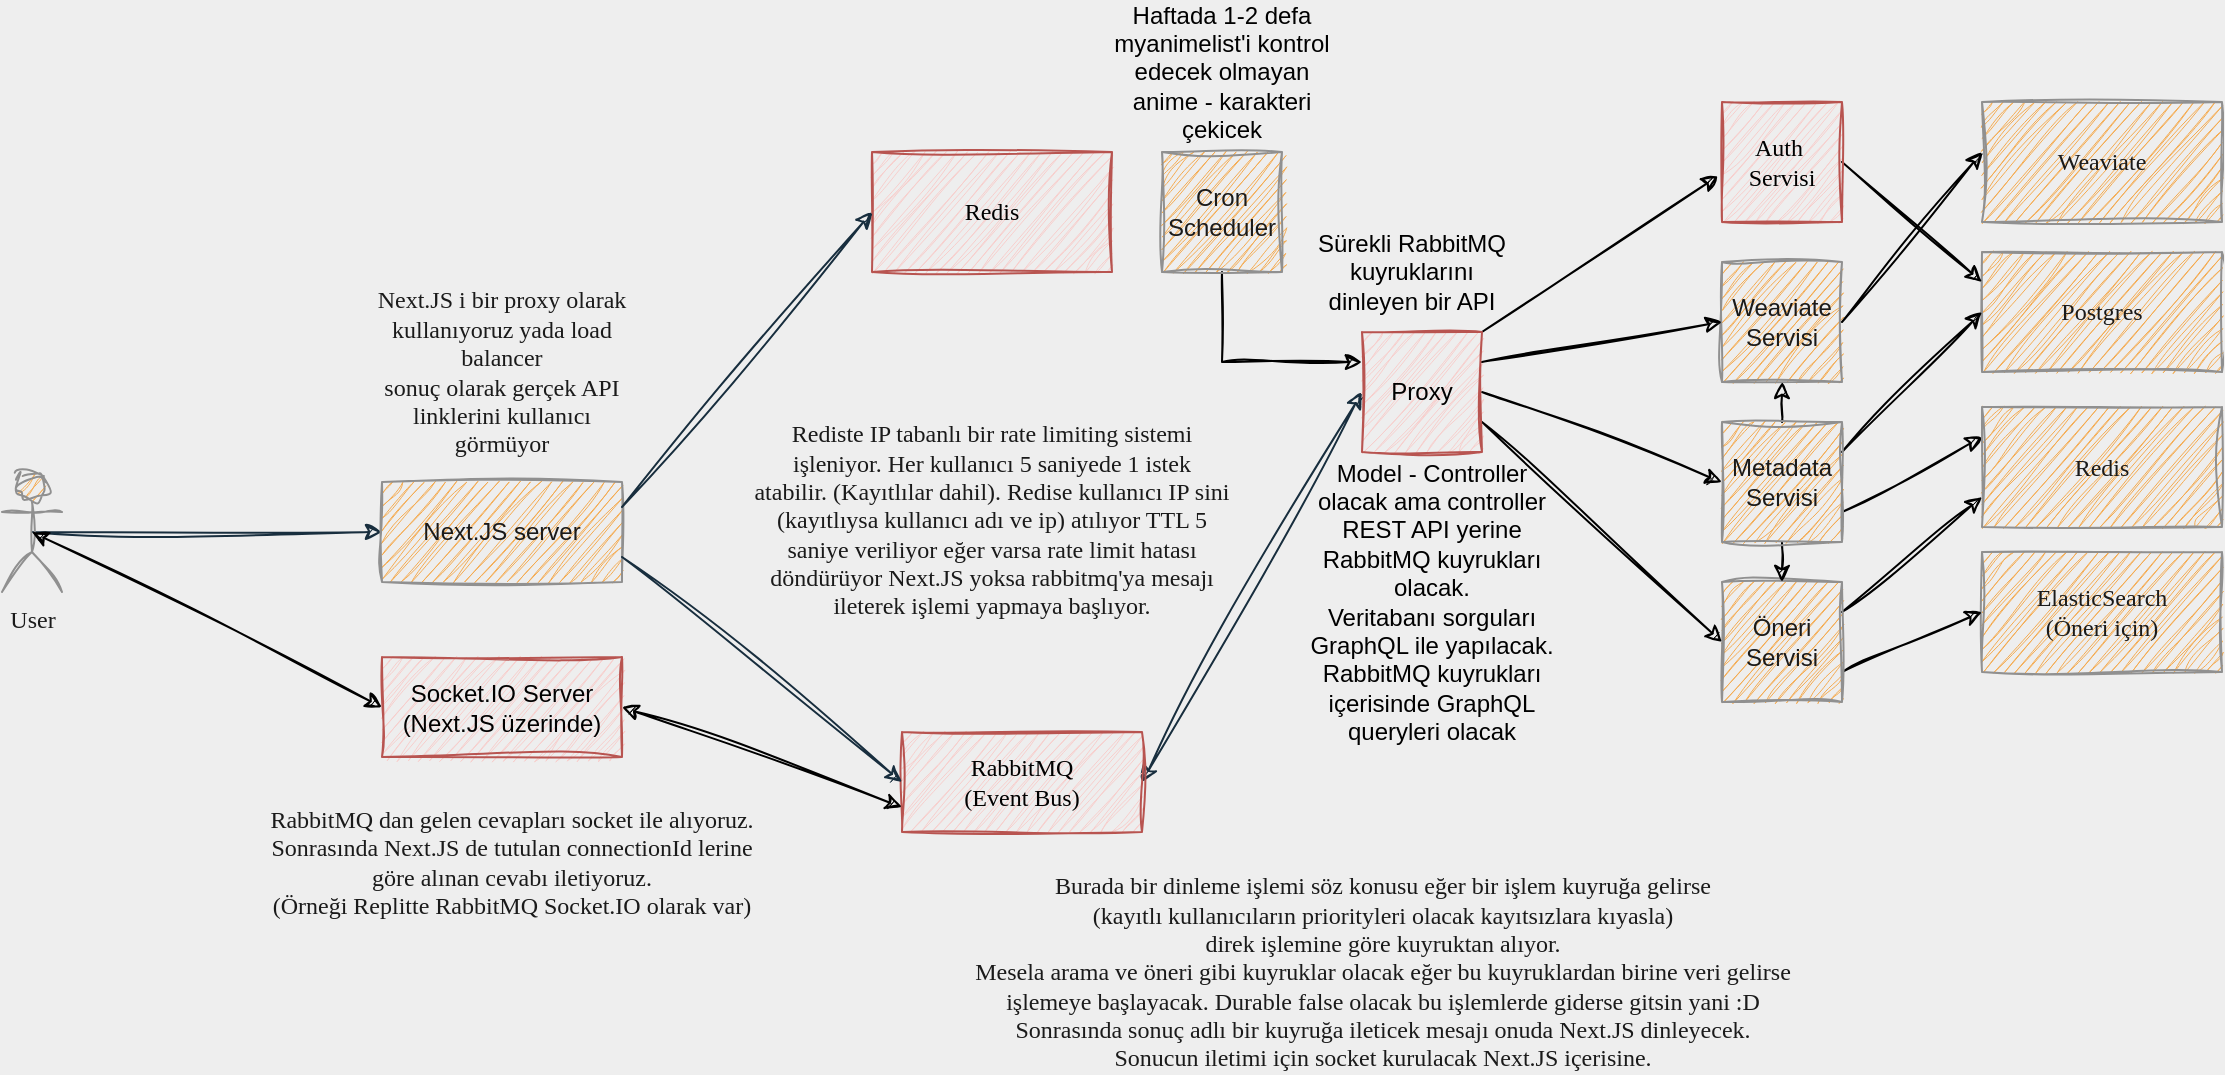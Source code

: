 <mxfile version="21.2.8" type="device">
  <diagram id="kgpKYQtTHZ0yAKxKKP6v" name="Page-1">
    <mxGraphModel dx="1418" dy="828" grid="1" gridSize="10" guides="1" tooltips="1" connect="1" arrows="1" fold="1" page="1" pageScale="1" pageWidth="1169" pageHeight="827" background="#EEEEEE" math="0" shadow="0">
      <root>
        <mxCell id="0" />
        <mxCell id="1" parent="0" />
        <mxCell id="M_09jMNXLI7s4cToKNkC-3" value="" style="edgeStyle=orthogonalEdgeStyle;rounded=0;orthogonalLoop=1;jettySize=auto;html=1;exitX=0.5;exitY=0.5;exitDx=0;exitDy=0;exitPerimeter=0;entryX=0;entryY=0.5;entryDx=0;entryDy=0;sketch=1;strokeColor=#182E3E;labelBackgroundColor=#EEEEEE;fontColor=#1A1A1A;curveFitting=1;jiggle=2;" parent="1" source="M_09jMNXLI7s4cToKNkC-1" target="M_09jMNXLI7s4cToKNkC-4" edge="1">
          <mxGeometry relative="1" as="geometry">
            <mxPoint x="240" y="406" as="targetPoint" />
          </mxGeometry>
        </mxCell>
        <mxCell id="M_09jMNXLI7s4cToKNkC-1" value="&lt;font face=&quot;Comic Sans MS&quot;&gt;User&lt;/font&gt;" style="shape=umlActor;verticalLabelPosition=bottom;verticalAlign=top;html=1;outlineConnect=0;sketch=1;fillColor=#F5AB50;strokeColor=#909090;fontColor=#1A1A1A;curveFitting=1;jiggle=2;" parent="1" vertex="1">
          <mxGeometry x="30" y="380" width="30" height="60" as="geometry" />
        </mxCell>
        <mxCell id="M_09jMNXLI7s4cToKNkC-17" value="Weaviate" style="rounded=0;whiteSpace=wrap;html=1;sketch=1;fontFamily=Comic Sans MS;fillColor=#F5AB50;strokeColor=#909090;fontColor=#1A1A1A;curveFitting=1;jiggle=2;" parent="1" vertex="1">
          <mxGeometry x="1020" y="195" width="120" height="60" as="geometry" />
        </mxCell>
        <mxCell id="M_09jMNXLI7s4cToKNkC-18" value="Postgres" style="rounded=0;whiteSpace=wrap;html=1;sketch=1;fontFamily=Comic Sans MS;fillColor=#F5AB50;strokeColor=#909090;fontColor=#1A1A1A;perimeterSpacing=0;curveFitting=1;jiggle=2;" parent="1" vertex="1">
          <mxGeometry x="1020" y="270" width="120" height="60" as="geometry" />
        </mxCell>
        <mxCell id="yBWRRIaOGQS2dnX0NuC0-2" style="rounded=0;orthogonalLoop=1;jettySize=auto;html=1;exitX=1;exitY=0.5;exitDx=0;exitDy=0;entryX=0;entryY=0.25;entryDx=0;entryDy=0;sketch=1;curveFitting=1;jiggle=2;" parent="1" source="M_09jMNXLI7s4cToKNkC-33" target="M_09jMNXLI7s4cToKNkC-18" edge="1">
          <mxGeometry relative="1" as="geometry" />
        </mxCell>
        <mxCell id="M_09jMNXLI7s4cToKNkC-33" value="Auth&amp;nbsp;&lt;br&gt;Servisi" style="rounded=0;whiteSpace=wrap;html=1;sketch=1;fontFamily=Comic Sans MS;fillColor=#f8cecc;strokeColor=#b85450;curveFitting=1;jiggle=2;" parent="1" vertex="1">
          <mxGeometry x="890" y="195" width="60" height="60" as="geometry" />
        </mxCell>
        <mxCell id="M_09jMNXLI7s4cToKNkC-37" value="" style="group;fontColor=#1A1A1A;sketch=1;curveFitting=1;jiggle=2;" parent="1" vertex="1" connectable="0">
          <mxGeometry x="220" y="320" width="130" height="115" as="geometry" />
        </mxCell>
        <mxCell id="M_09jMNXLI7s4cToKNkC-4" value="Next.JS server" style="rounded=0;whiteSpace=wrap;html=1;sketch=1;fillColor=#F5AB50;strokeColor=#909090;fontColor=#1A1A1A;curveFitting=1;jiggle=2;" parent="M_09jMNXLI7s4cToKNkC-37" vertex="1">
          <mxGeometry y="65" width="120" height="50" as="geometry" />
        </mxCell>
        <mxCell id="M_09jMNXLI7s4cToKNkC-5" value="&lt;font face=&quot;Comic Sans MS&quot;&gt;Next.JS i bir proxy olarak kullanıyoruz yada load balancer&lt;br&gt;sonuç olarak gerçek API linklerini kullanıcı görmüyor&lt;/font&gt;" style="text;html=1;strokeColor=none;fillColor=none;align=center;verticalAlign=middle;whiteSpace=wrap;rounded=0;sketch=1;fontColor=#1A1A1A;curveFitting=1;jiggle=2;" parent="M_09jMNXLI7s4cToKNkC-37" vertex="1">
          <mxGeometry x="-5" width="130" height="20" as="geometry" />
        </mxCell>
        <mxCell id="M_09jMNXLI7s4cToKNkC-56" style="edgeStyle=none;rounded=0;sketch=1;orthogonalLoop=1;jettySize=auto;html=1;exitX=1;exitY=0.5;exitDx=0;exitDy=0;entryX=0;entryY=0.5;entryDx=0;entryDy=0;startArrow=classic;startFill=1;endArrow=classic;endFill=1;fontFamily=Comic Sans MS;strokeColor=#182E3E;labelBackgroundColor=#EEEEEE;fontColor=#1A1A1A;curveFitting=1;jiggle=2;" parent="1" source="M_09jMNXLI7s4cToKNkC-42" target="M_09jMNXLI7s4cToKNkC-8" edge="1">
          <mxGeometry relative="1" as="geometry" />
        </mxCell>
        <mxCell id="M_09jMNXLI7s4cToKNkC-42" value="RabbitMQ&lt;br&gt;(Event Bus)" style="rounded=0;whiteSpace=wrap;html=1;sketch=1;fontFamily=Comic Sans MS;strokeColor=#b85450;fillColor=#f8cecc;curveFitting=1;jiggle=2;" parent="1" vertex="1">
          <mxGeometry x="480" y="510" width="120" height="50" as="geometry" />
        </mxCell>
        <mxCell id="M_09jMNXLI7s4cToKNkC-43" style="edgeStyle=none;rounded=0;sketch=1;orthogonalLoop=1;jettySize=auto;html=1;exitX=1;exitY=0.75;exitDx=0;exitDy=0;entryX=0;entryY=0.5;entryDx=0;entryDy=0;startArrow=none;startFill=0;endArrow=classic;endFill=1;fontFamily=Comic Sans MS;strokeColor=#182E3E;labelBackgroundColor=#EEEEEE;fontColor=#1A1A1A;curveFitting=1;jiggle=2;" parent="1" source="M_09jMNXLI7s4cToKNkC-4" target="M_09jMNXLI7s4cToKNkC-42" edge="1">
          <mxGeometry relative="1" as="geometry" />
        </mxCell>
        <mxCell id="M_09jMNXLI7s4cToKNkC-47" value="Redis" style="rounded=0;whiteSpace=wrap;html=1;sketch=1;fontFamily=Comic Sans MS;strokeColor=#b85450;fillColor=#f8cecc;curveFitting=1;jiggle=2;" parent="1" vertex="1">
          <mxGeometry x="465" y="220" width="120" height="60" as="geometry" />
        </mxCell>
        <mxCell id="M_09jMNXLI7s4cToKNkC-48" style="edgeStyle=none;rounded=0;sketch=1;orthogonalLoop=1;jettySize=auto;html=1;exitX=1;exitY=0.25;exitDx=0;exitDy=0;entryX=0;entryY=0.5;entryDx=0;entryDy=0;startArrow=none;startFill=0;endArrow=classic;endFill=1;fontFamily=Comic Sans MS;strokeColor=#182E3E;labelBackgroundColor=#EEEEEE;fontColor=#1A1A1A;curveFitting=1;jiggle=2;" parent="1" source="M_09jMNXLI7s4cToKNkC-4" target="M_09jMNXLI7s4cToKNkC-47" edge="1">
          <mxGeometry relative="1" as="geometry" />
        </mxCell>
        <mxCell id="M_09jMNXLI7s4cToKNkC-49" value="Rediste IP tabanlı bir rate limiting sistemi işleniyor. Her kullanıcı 5 saniyede 1 istek atabilir. (Kayıtlılar dahil). Redise kullanıcı IP sini (kayıtlıysa kullanıcı adı ve ip) atılıyor TTL 5 saniye veriliyor eğer varsa rate limit hatası döndürüyor Next.JS yoksa rabbitmq&#39;ya mesajı ileterek işlemi yapmaya başlıyor." style="text;html=1;strokeColor=none;fillColor=none;align=center;verticalAlign=middle;whiteSpace=wrap;rounded=0;sketch=1;fontFamily=Comic Sans MS;fontColor=#1A1A1A;curveFitting=1;jiggle=2;" parent="1" vertex="1">
          <mxGeometry x="405" y="394" width="240" height="20" as="geometry" />
        </mxCell>
        <mxCell id="M_09jMNXLI7s4cToKNkC-50" value="Redis" style="rounded=0;whiteSpace=wrap;html=1;sketch=1;fontFamily=Comic Sans MS;fillColor=#F5AB50;strokeColor=#909090;fontColor=#1A1A1A;curveFitting=1;jiggle=2;" parent="1" vertex="1">
          <mxGeometry x="1020" y="347.5" width="120" height="60" as="geometry" />
        </mxCell>
        <mxCell id="M_09jMNXLI7s4cToKNkC-59" value="Burada bir dinleme işlemi söz konusu eğer bir işlem kuyruğa gelirse &lt;br&gt;(kayıtlı kullanıcıların priorityleri olacak kayıtsızlara kıyasla) &lt;br&gt;direk işlemine göre kuyruktan alıyor.&lt;br&gt;Mesela arama ve öneri gibi kuyruklar olacak eğer bu kuyruklardan birine veri gelirse&lt;br&gt;işlemeye başlayacak. Durable false olacak bu işlemlerde giderse gitsin yani :D&lt;br&gt;Sonrasında sonuç adlı bir kuyruğa ileticek mesajı onuda Next.JS dinleyecek.&lt;br&gt;Sonucun iletimi için socket kurulacak Next.JS içerisine." style="text;html=1;align=center;verticalAlign=middle;resizable=0;points=[];autosize=1;fontFamily=Comic Sans MS;fontColor=#1A1A1A;sketch=1;curveFitting=1;jiggle=2;" parent="1" vertex="1">
          <mxGeometry x="480" y="580" width="480" height="100" as="geometry" />
        </mxCell>
        <mxCell id="WXk-GBFLFZgi00nkP3pm-2" value="ElasticSearch&lt;br&gt;(Öneri için)" style="rounded=0;whiteSpace=wrap;html=1;sketch=1;fontFamily=Comic Sans MS;fillColor=#F5AB50;strokeColor=#909090;fontColor=#1A1A1A;curveFitting=1;jiggle=2;" parent="1" vertex="1">
          <mxGeometry x="1020" y="420" width="120" height="60" as="geometry" />
        </mxCell>
        <mxCell id="WXk-GBFLFZgi00nkP3pm-8" value="" style="group;fontColor=#1A1A1A;sketch=1;curveFitting=1;jiggle=2;" parent="1" vertex="1" connectable="0">
          <mxGeometry x="220" y="407.5" width="130" height="115" as="geometry" />
        </mxCell>
        <mxCell id="WXk-GBFLFZgi00nkP3pm-9" value="Socket.IO Server&lt;br&gt;(Next.JS üzerinde)" style="rounded=0;whiteSpace=wrap;html=1;sketch=1;fillColor=#f8cecc;strokeColor=#b85450;curveFitting=1;jiggle=2;" parent="WXk-GBFLFZgi00nkP3pm-8" vertex="1">
          <mxGeometry y="65" width="120" height="50" as="geometry" />
        </mxCell>
        <mxCell id="WXk-GBFLFZgi00nkP3pm-10" value="&lt;font face=&quot;Comic Sans MS&quot;&gt;RabbitMQ dan gelen cevapları socket ile alıyoruz.&lt;br&gt;Sonrasında Next.JS de tutulan connectionId lerine göre alınan cevabı iletiyoruz.&lt;br&gt;(Örneği Replitte RabbitMQ Socket.IO olarak var)&lt;br&gt;&lt;/font&gt;" style="text;html=1;strokeColor=none;fillColor=none;align=center;verticalAlign=middle;whiteSpace=wrap;rounded=0;sketch=1;fontColor=#1A1A1A;curveFitting=1;jiggle=2;" parent="1" vertex="1">
          <mxGeometry x="155" y="560" width="260" height="30" as="geometry" />
        </mxCell>
        <mxCell id="WXk-GBFLFZgi00nkP3pm-11" style="edgeStyle=none;rounded=0;sketch=1;orthogonalLoop=1;jettySize=auto;html=1;exitX=1;exitY=0.5;exitDx=0;exitDy=0;entryX=0;entryY=0.75;entryDx=0;entryDy=0;startArrow=classic;startFill=1;curveFitting=1;jiggle=2;" parent="1" source="WXk-GBFLFZgi00nkP3pm-9" target="M_09jMNXLI7s4cToKNkC-42" edge="1">
          <mxGeometry relative="1" as="geometry" />
        </mxCell>
        <mxCell id="WXk-GBFLFZgi00nkP3pm-12" style="edgeStyle=none;rounded=0;sketch=1;orthogonalLoop=1;jettySize=auto;html=1;exitX=0;exitY=0.5;exitDx=0;exitDy=0;entryX=0.5;entryY=0.5;entryDx=0;entryDy=0;entryPerimeter=0;startArrow=classic;startFill=1;curveFitting=1;jiggle=2;" parent="1" source="WXk-GBFLFZgi00nkP3pm-9" target="M_09jMNXLI7s4cToKNkC-1" edge="1">
          <mxGeometry relative="1" as="geometry" />
        </mxCell>
        <mxCell id="TViEMG7VJ6Dzpf8J0BUW-26" style="edgeStyle=none;rounded=0;sketch=1;orthogonalLoop=1;jettySize=auto;html=1;exitX=1;exitY=0.75;exitDx=0;exitDy=0;entryX=0;entryY=0.5;entryDx=0;entryDy=0;startArrow=none;startFill=0;curveFitting=1;jiggle=2;" parent="1" source="TViEMG7VJ6Dzpf8J0BUW-16" target="WXk-GBFLFZgi00nkP3pm-2" edge="1">
          <mxGeometry relative="1" as="geometry" />
        </mxCell>
        <mxCell id="TViEMG7VJ6Dzpf8J0BUW-27" style="edgeStyle=none;rounded=0;sketch=1;orthogonalLoop=1;jettySize=auto;html=1;exitX=1;exitY=0.25;exitDx=0;exitDy=0;entryX=0;entryY=0.75;entryDx=0;entryDy=0;startArrow=none;startFill=0;curveFitting=1;jiggle=2;" parent="1" source="TViEMG7VJ6Dzpf8J0BUW-16" target="M_09jMNXLI7s4cToKNkC-50" edge="1">
          <mxGeometry relative="1" as="geometry" />
        </mxCell>
        <mxCell id="TViEMG7VJ6Dzpf8J0BUW-16" value="Öneri&lt;br&gt;Servisi" style="rounded=0;whiteSpace=wrap;html=1;sketch=1;fillColor=#F5AB50;strokeColor=#909090;fontColor=#1A1A1A;curveFitting=1;jiggle=2;" parent="1" vertex="1">
          <mxGeometry x="890" y="435" width="60" height="60" as="geometry" />
        </mxCell>
        <mxCell id="TViEMG7VJ6Dzpf8J0BUW-25" style="edgeStyle=none;rounded=0;sketch=1;orthogonalLoop=1;jettySize=auto;html=1;exitX=1;exitY=0.5;exitDx=0;exitDy=0;entryX=0;entryY=0.5;entryDx=0;entryDy=0;startArrow=none;startFill=0;curveFitting=1;jiggle=2;" parent="1" source="TViEMG7VJ6Dzpf8J0BUW-17" edge="1">
          <mxGeometry relative="1" as="geometry">
            <mxPoint x="1020" y="220" as="targetPoint" />
          </mxGeometry>
        </mxCell>
        <mxCell id="TViEMG7VJ6Dzpf8J0BUW-17" value="Weaviate&lt;br&gt;Servisi" style="rounded=0;whiteSpace=wrap;html=1;sketch=1;fillColor=#F5AB50;strokeColor=#909090;fontColor=#1A1A1A;curveFitting=1;jiggle=2;" parent="1" vertex="1">
          <mxGeometry x="890" y="275" width="60" height="60" as="geometry" />
        </mxCell>
        <mxCell id="TViEMG7VJ6Dzpf8J0BUW-22" style="edgeStyle=none;rounded=0;sketch=1;orthogonalLoop=1;jettySize=auto;html=1;exitX=0.5;exitY=0;exitDx=0;exitDy=0;entryX=0.5;entryY=1;entryDx=0;entryDy=0;startArrow=none;startFill=0;curveFitting=1;jiggle=2;" parent="1" source="TViEMG7VJ6Dzpf8J0BUW-18" target="TViEMG7VJ6Dzpf8J0BUW-17" edge="1">
          <mxGeometry relative="1" as="geometry" />
        </mxCell>
        <mxCell id="TViEMG7VJ6Dzpf8J0BUW-23" style="edgeStyle=none;rounded=0;sketch=1;orthogonalLoop=1;jettySize=auto;html=1;exitX=0.5;exitY=1;exitDx=0;exitDy=0;entryX=0.5;entryY=0;entryDx=0;entryDy=0;startArrow=none;startFill=0;curveFitting=1;jiggle=2;" parent="1" source="TViEMG7VJ6Dzpf8J0BUW-18" target="TViEMG7VJ6Dzpf8J0BUW-16" edge="1">
          <mxGeometry relative="1" as="geometry" />
        </mxCell>
        <mxCell id="TViEMG7VJ6Dzpf8J0BUW-24" style="edgeStyle=none;rounded=0;sketch=1;orthogonalLoop=1;jettySize=auto;html=1;exitX=1;exitY=0.25;exitDx=0;exitDy=0;entryX=0;entryY=0.5;entryDx=0;entryDy=0;startArrow=none;startFill=0;curveFitting=1;jiggle=2;" parent="1" source="TViEMG7VJ6Dzpf8J0BUW-18" target="M_09jMNXLI7s4cToKNkC-18" edge="1">
          <mxGeometry relative="1" as="geometry" />
        </mxCell>
        <mxCell id="TViEMG7VJ6Dzpf8J0BUW-28" value="" style="edgeStyle=none;rounded=0;sketch=1;orthogonalLoop=1;jettySize=auto;html=1;startArrow=none;startFill=0;exitX=1;exitY=0.75;exitDx=0;exitDy=0;entryX=0;entryY=0.25;entryDx=0;entryDy=0;curveFitting=1;jiggle=2;" parent="1" source="TViEMG7VJ6Dzpf8J0BUW-18" target="M_09jMNXLI7s4cToKNkC-50" edge="1">
          <mxGeometry relative="1" as="geometry" />
        </mxCell>
        <mxCell id="TViEMG7VJ6Dzpf8J0BUW-18" value="Metadata&lt;br&gt;Servisi" style="rounded=0;whiteSpace=wrap;html=1;sketch=1;fillColor=#F5AB50;strokeColor=#909090;fontColor=#1A1A1A;curveFitting=1;jiggle=2;" parent="1" vertex="1">
          <mxGeometry x="890" y="355" width="60" height="60" as="geometry" />
        </mxCell>
        <mxCell id="TViEMG7VJ6Dzpf8J0BUW-19" style="edgeStyle=none;rounded=0;sketch=1;orthogonalLoop=1;jettySize=auto;html=1;exitX=1;exitY=0.25;exitDx=0;exitDy=0;entryX=0;entryY=0.5;entryDx=0;entryDy=0;startArrow=none;startFill=0;curveFitting=1;jiggle=2;" parent="1" source="M_09jMNXLI7s4cToKNkC-8" target="TViEMG7VJ6Dzpf8J0BUW-17" edge="1">
          <mxGeometry relative="1" as="geometry" />
        </mxCell>
        <mxCell id="TViEMG7VJ6Dzpf8J0BUW-20" style="edgeStyle=none;rounded=0;sketch=1;orthogonalLoop=1;jettySize=auto;html=1;exitX=1;exitY=0.5;exitDx=0;exitDy=0;entryX=0;entryY=0.5;entryDx=0;entryDy=0;startArrow=none;startFill=0;curveFitting=1;jiggle=2;" parent="1" source="M_09jMNXLI7s4cToKNkC-8" target="TViEMG7VJ6Dzpf8J0BUW-18" edge="1">
          <mxGeometry relative="1" as="geometry" />
        </mxCell>
        <mxCell id="TViEMG7VJ6Dzpf8J0BUW-21" style="edgeStyle=none;rounded=0;sketch=1;orthogonalLoop=1;jettySize=auto;html=1;exitX=1;exitY=0.75;exitDx=0;exitDy=0;entryX=0;entryY=0.5;entryDx=0;entryDy=0;startArrow=none;startFill=0;curveFitting=1;jiggle=2;" parent="1" source="M_09jMNXLI7s4cToKNkC-8" target="TViEMG7VJ6Dzpf8J0BUW-16" edge="1">
          <mxGeometry relative="1" as="geometry" />
        </mxCell>
        <mxCell id="yBWRRIaOGQS2dnX0NuC0-1" style="rounded=0;orthogonalLoop=1;jettySize=auto;html=1;exitX=1;exitY=0;exitDx=0;exitDy=0;entryX=-0.033;entryY=0.617;entryDx=0;entryDy=0;entryPerimeter=0;sketch=1;curveFitting=1;jiggle=2;" parent="1" source="M_09jMNXLI7s4cToKNkC-8" target="M_09jMNXLI7s4cToKNkC-33" edge="1">
          <mxGeometry relative="1" as="geometry" />
        </mxCell>
        <mxCell id="M_09jMNXLI7s4cToKNkC-8" value="Proxy" style="rounded=0;whiteSpace=wrap;html=1;sketch=1;fillColor=#f8cecc;strokeColor=#b85450;curveFitting=1;jiggle=2;" parent="1" vertex="1">
          <mxGeometry x="710" y="310" width="60" height="60" as="geometry" />
        </mxCell>
        <mxCell id="TViEMG7VJ6Dzpf8J0BUW-30" value="Sürekli RabbitMQ kuyruklarını dinleyen bir API" style="text;html=1;strokeColor=none;fillColor=none;align=center;verticalAlign=middle;whiteSpace=wrap;rounded=0;sketch=1;curveFitting=1;jiggle=2;" parent="1" vertex="1">
          <mxGeometry x="680" y="270" width="110" height="20" as="geometry" />
        </mxCell>
        <mxCell id="TViEMG7VJ6Dzpf8J0BUW-31" value="Model - Controller olacak ama controller REST API yerine RabbitMQ kuyrukları olacak.&lt;br&gt;Veritabanı sorguları GraphQL ile yapılacak. RabbitMQ kuyrukları içerisinde GraphQL queryleri olacak" style="text;html=1;strokeColor=none;fillColor=none;align=center;verticalAlign=middle;whiteSpace=wrap;rounded=0;sketch=1;curveFitting=1;jiggle=2;" parent="1" vertex="1">
          <mxGeometry x="680" y="435" width="130" height="20" as="geometry" />
        </mxCell>
        <mxCell id="gUUJT0qxFTHjlqbXwgSQ-2" style="edgeStyle=orthogonalEdgeStyle;rounded=0;orthogonalLoop=1;jettySize=auto;html=1;exitX=0.5;exitY=1;exitDx=0;exitDy=0;entryX=0;entryY=0.25;entryDx=0;entryDy=0;sketch=1;curveFitting=1;jiggle=2;" parent="1" source="gUUJT0qxFTHjlqbXwgSQ-1" target="M_09jMNXLI7s4cToKNkC-8" edge="1">
          <mxGeometry relative="1" as="geometry">
            <mxPoint x="640" y="340" as="targetPoint" />
            <Array as="points">
              <mxPoint x="640" y="325" />
            </Array>
          </mxGeometry>
        </mxCell>
        <mxCell id="gUUJT0qxFTHjlqbXwgSQ-1" value="Cron Scheduler" style="rounded=0;whiteSpace=wrap;html=1;sketch=1;fillColor=#F5AB50;strokeColor=#909090;fontColor=#1A1A1A;curveFitting=1;jiggle=2;" parent="1" vertex="1">
          <mxGeometry x="610" y="220" width="60" height="60" as="geometry" />
        </mxCell>
        <mxCell id="gUUJT0qxFTHjlqbXwgSQ-3" value="Haftada 1-2 defa myanimelist&#39;i kontrol edecek olmayan &lt;br&gt;anime - karakteri çekicek" style="text;html=1;strokeColor=none;fillColor=none;align=center;verticalAlign=middle;whiteSpace=wrap;rounded=0;" parent="1" vertex="1">
          <mxGeometry x="575" y="165" width="130" height="30" as="geometry" />
        </mxCell>
      </root>
    </mxGraphModel>
  </diagram>
</mxfile>
